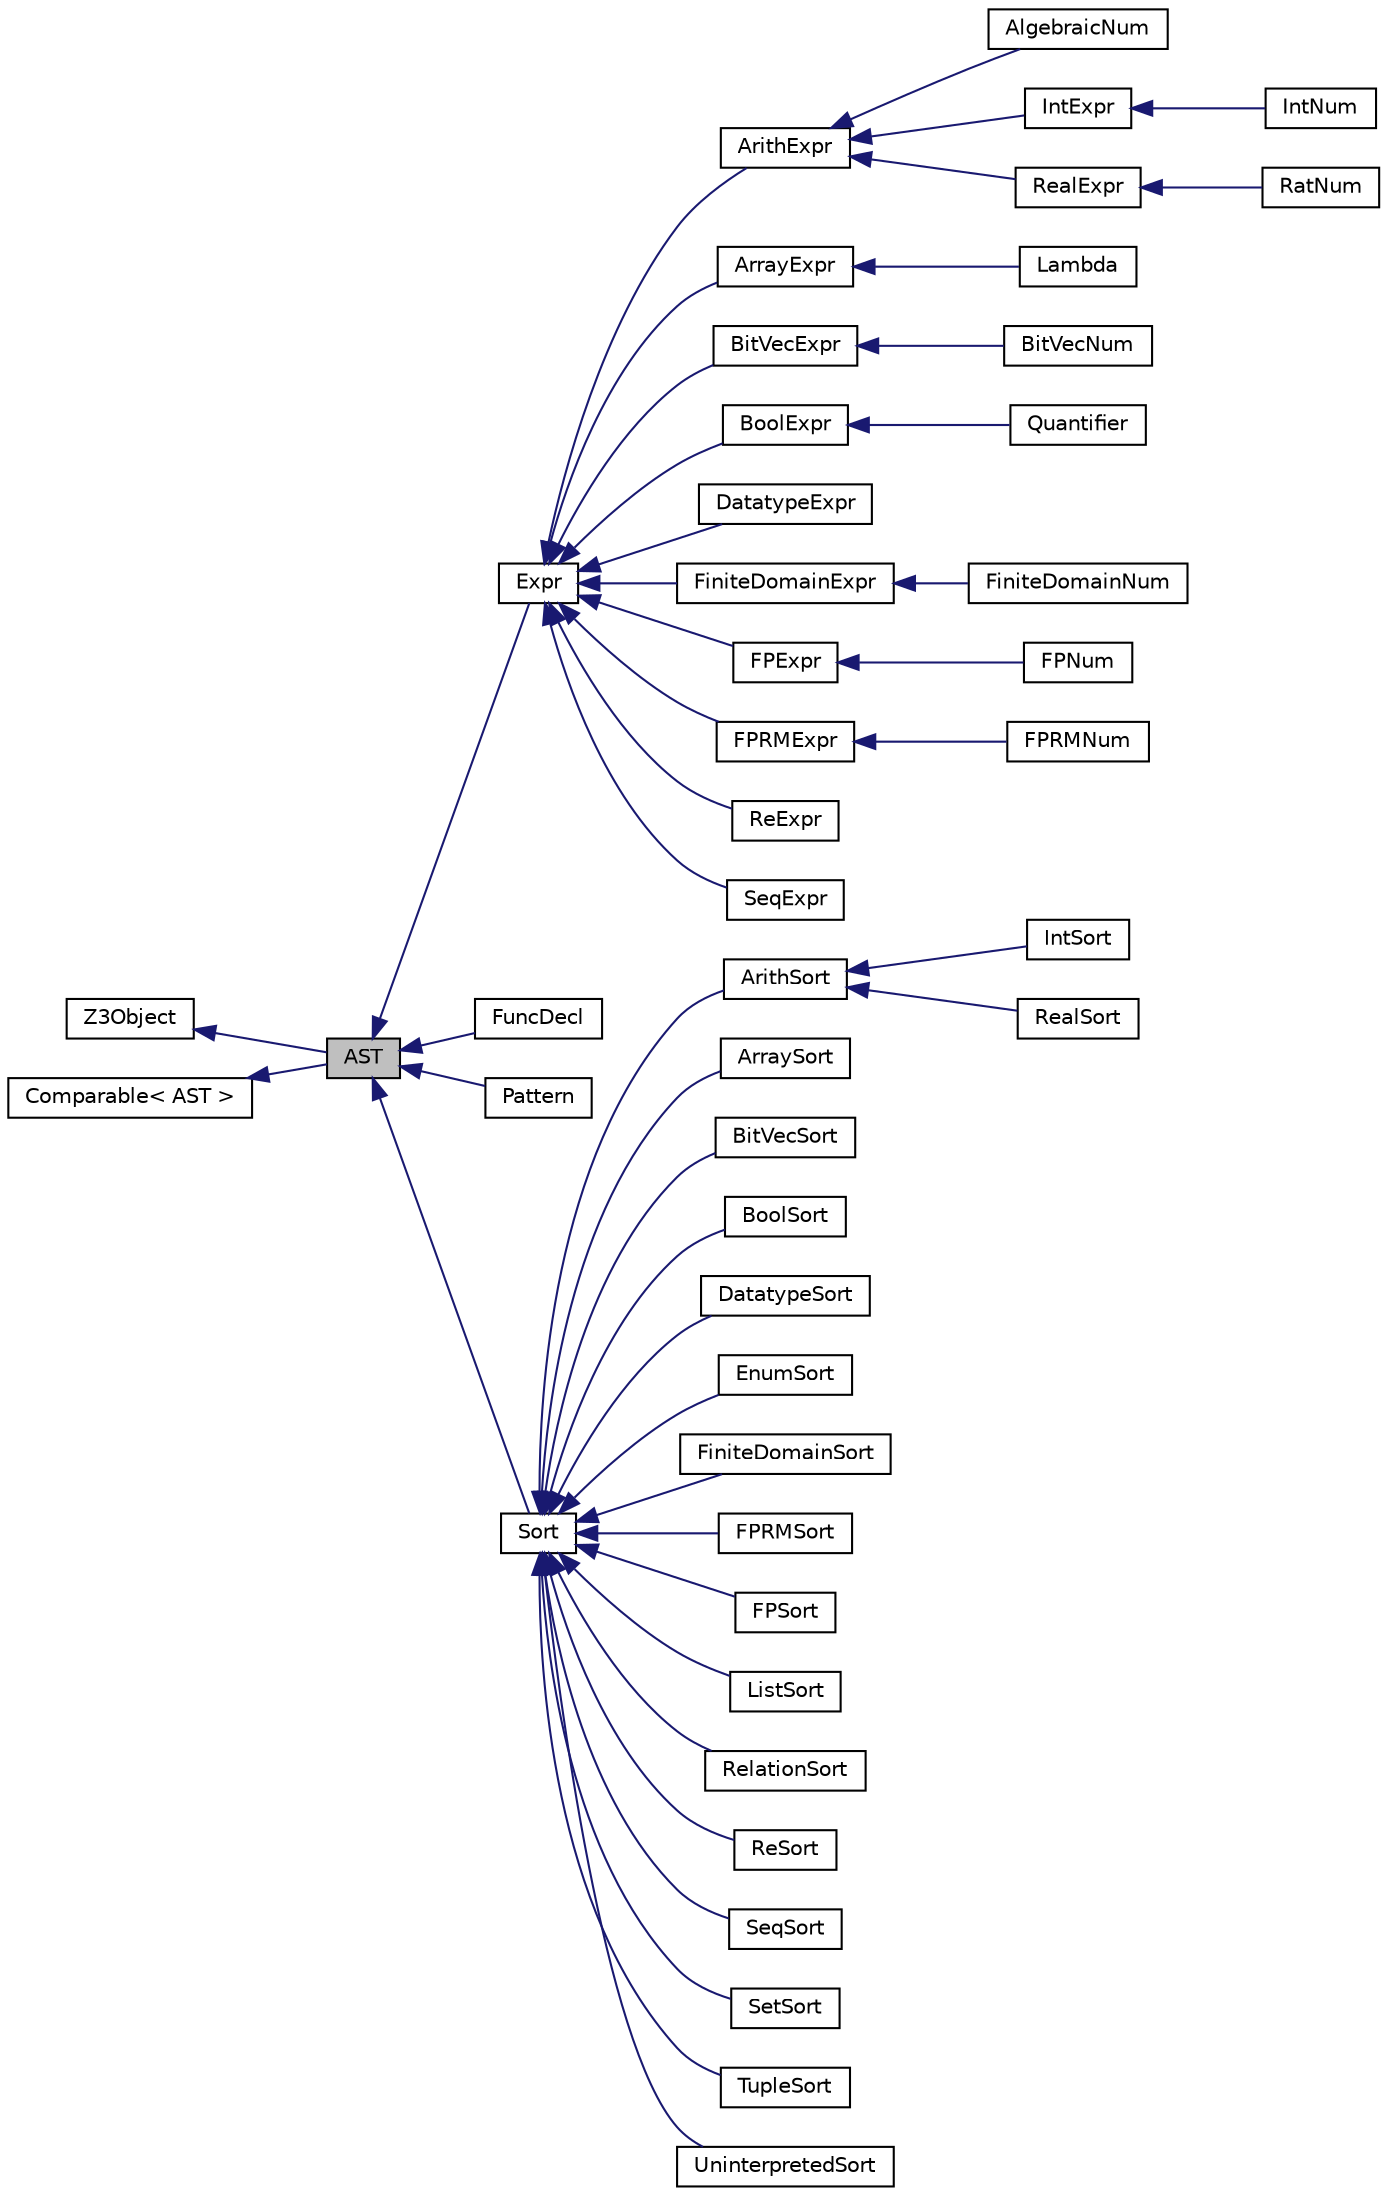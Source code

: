 digraph "AST"
{
  edge [fontname="Helvetica",fontsize="10",labelfontname="Helvetica",labelfontsize="10"];
  node [fontname="Helvetica",fontsize="10",shape=record];
  rankdir="LR";
  Node0 [label="AST",height=0.2,width=0.4,color="black", fillcolor="grey75", style="filled", fontcolor="black"];
  Node1 -> Node0 [dir="back",color="midnightblue",fontsize="10",style="solid",fontname="Helvetica"];
  Node1 [label="Z3Object",height=0.2,width=0.4,color="black", fillcolor="white", style="filled",URL="$classcom_1_1microsoft_1_1z3_1_1_z3_object.html"];
  Node2 -> Node0 [dir="back",color="midnightblue",fontsize="10",style="solid",fontname="Helvetica"];
  Node2 [label="Comparable\< AST \>",height=0.2,width=0.4,color="black", fillcolor="white", style="filled",URL="$class_comparable.html"];
  Node0 -> Node3 [dir="back",color="midnightblue",fontsize="10",style="solid",fontname="Helvetica"];
  Node3 [label="Expr",height=0.2,width=0.4,color="black", fillcolor="white", style="filled",URL="$classcom_1_1microsoft_1_1z3_1_1_expr.html"];
  Node3 -> Node4 [dir="back",color="midnightblue",fontsize="10",style="solid",fontname="Helvetica"];
  Node4 [label="ArithExpr",height=0.2,width=0.4,color="black", fillcolor="white", style="filled",URL="$classcom_1_1microsoft_1_1z3_1_1_arith_expr.html"];
  Node4 -> Node5 [dir="back",color="midnightblue",fontsize="10",style="solid",fontname="Helvetica"];
  Node5 [label="AlgebraicNum",height=0.2,width=0.4,color="black", fillcolor="white", style="filled",URL="$classcom_1_1microsoft_1_1z3_1_1_algebraic_num.html"];
  Node4 -> Node6 [dir="back",color="midnightblue",fontsize="10",style="solid",fontname="Helvetica"];
  Node6 [label="IntExpr",height=0.2,width=0.4,color="black", fillcolor="white", style="filled",URL="$classcom_1_1microsoft_1_1z3_1_1_int_expr.html"];
  Node6 -> Node7 [dir="back",color="midnightblue",fontsize="10",style="solid",fontname="Helvetica"];
  Node7 [label="IntNum",height=0.2,width=0.4,color="black", fillcolor="white", style="filled",URL="$classcom_1_1microsoft_1_1z3_1_1_int_num.html"];
  Node4 -> Node8 [dir="back",color="midnightblue",fontsize="10",style="solid",fontname="Helvetica"];
  Node8 [label="RealExpr",height=0.2,width=0.4,color="black", fillcolor="white", style="filled",URL="$classcom_1_1microsoft_1_1z3_1_1_real_expr.html"];
  Node8 -> Node9 [dir="back",color="midnightblue",fontsize="10",style="solid",fontname="Helvetica"];
  Node9 [label="RatNum",height=0.2,width=0.4,color="black", fillcolor="white", style="filled",URL="$classcom_1_1microsoft_1_1z3_1_1_rat_num.html"];
  Node3 -> Node10 [dir="back",color="midnightblue",fontsize="10",style="solid",fontname="Helvetica"];
  Node10 [label="ArrayExpr",height=0.2,width=0.4,color="black", fillcolor="white", style="filled",URL="$classcom_1_1microsoft_1_1z3_1_1_array_expr.html"];
  Node10 -> Node11 [dir="back",color="midnightblue",fontsize="10",style="solid",fontname="Helvetica"];
  Node11 [label="Lambda",height=0.2,width=0.4,color="black", fillcolor="white", style="filled",URL="$classcom_1_1microsoft_1_1z3_1_1_lambda.html"];
  Node3 -> Node12 [dir="back",color="midnightblue",fontsize="10",style="solid",fontname="Helvetica"];
  Node12 [label="BitVecExpr",height=0.2,width=0.4,color="black", fillcolor="white", style="filled",URL="$classcom_1_1microsoft_1_1z3_1_1_bit_vec_expr.html"];
  Node12 -> Node13 [dir="back",color="midnightblue",fontsize="10",style="solid",fontname="Helvetica"];
  Node13 [label="BitVecNum",height=0.2,width=0.4,color="black", fillcolor="white", style="filled",URL="$classcom_1_1microsoft_1_1z3_1_1_bit_vec_num.html"];
  Node3 -> Node14 [dir="back",color="midnightblue",fontsize="10",style="solid",fontname="Helvetica"];
  Node14 [label="BoolExpr",height=0.2,width=0.4,color="black", fillcolor="white", style="filled",URL="$classcom_1_1microsoft_1_1z3_1_1_bool_expr.html"];
  Node14 -> Node15 [dir="back",color="midnightblue",fontsize="10",style="solid",fontname="Helvetica"];
  Node15 [label="Quantifier",height=0.2,width=0.4,color="black", fillcolor="white", style="filled",URL="$classcom_1_1microsoft_1_1z3_1_1_quantifier.html"];
  Node3 -> Node16 [dir="back",color="midnightblue",fontsize="10",style="solid",fontname="Helvetica"];
  Node16 [label="DatatypeExpr",height=0.2,width=0.4,color="black", fillcolor="white", style="filled",URL="$classcom_1_1microsoft_1_1z3_1_1_datatype_expr.html"];
  Node3 -> Node17 [dir="back",color="midnightblue",fontsize="10",style="solid",fontname="Helvetica"];
  Node17 [label="FiniteDomainExpr",height=0.2,width=0.4,color="black", fillcolor="white", style="filled",URL="$classcom_1_1microsoft_1_1z3_1_1_finite_domain_expr.html"];
  Node17 -> Node18 [dir="back",color="midnightblue",fontsize="10",style="solid",fontname="Helvetica"];
  Node18 [label="FiniteDomainNum",height=0.2,width=0.4,color="black", fillcolor="white", style="filled",URL="$classcom_1_1microsoft_1_1z3_1_1_finite_domain_num.html"];
  Node3 -> Node19 [dir="back",color="midnightblue",fontsize="10",style="solid",fontname="Helvetica"];
  Node19 [label="FPExpr",height=0.2,width=0.4,color="black", fillcolor="white", style="filled",URL="$classcom_1_1microsoft_1_1z3_1_1_f_p_expr.html"];
  Node19 -> Node20 [dir="back",color="midnightblue",fontsize="10",style="solid",fontname="Helvetica"];
  Node20 [label="FPNum",height=0.2,width=0.4,color="black", fillcolor="white", style="filled",URL="$classcom_1_1microsoft_1_1z3_1_1_f_p_num.html"];
  Node3 -> Node21 [dir="back",color="midnightblue",fontsize="10",style="solid",fontname="Helvetica"];
  Node21 [label="FPRMExpr",height=0.2,width=0.4,color="black", fillcolor="white", style="filled",URL="$classcom_1_1microsoft_1_1z3_1_1_f_p_r_m_expr.html"];
  Node21 -> Node22 [dir="back",color="midnightblue",fontsize="10",style="solid",fontname="Helvetica"];
  Node22 [label="FPRMNum",height=0.2,width=0.4,color="black", fillcolor="white", style="filled",URL="$classcom_1_1microsoft_1_1z3_1_1_f_p_r_m_num.html"];
  Node3 -> Node23 [dir="back",color="midnightblue",fontsize="10",style="solid",fontname="Helvetica"];
  Node23 [label="ReExpr",height=0.2,width=0.4,color="black", fillcolor="white", style="filled",URL="$classcom_1_1microsoft_1_1z3_1_1_re_expr.html"];
  Node3 -> Node24 [dir="back",color="midnightblue",fontsize="10",style="solid",fontname="Helvetica"];
  Node24 [label="SeqExpr",height=0.2,width=0.4,color="black", fillcolor="white", style="filled",URL="$classcom_1_1microsoft_1_1z3_1_1_seq_expr.html"];
  Node0 -> Node25 [dir="back",color="midnightblue",fontsize="10",style="solid",fontname="Helvetica"];
  Node25 [label="FuncDecl",height=0.2,width=0.4,color="black", fillcolor="white", style="filled",URL="$classcom_1_1microsoft_1_1z3_1_1_func_decl.html"];
  Node0 -> Node26 [dir="back",color="midnightblue",fontsize="10",style="solid",fontname="Helvetica"];
  Node26 [label="Pattern",height=0.2,width=0.4,color="black", fillcolor="white", style="filled",URL="$classcom_1_1microsoft_1_1z3_1_1_pattern.html"];
  Node0 -> Node27 [dir="back",color="midnightblue",fontsize="10",style="solid",fontname="Helvetica"];
  Node27 [label="Sort",height=0.2,width=0.4,color="black", fillcolor="white", style="filled",URL="$classcom_1_1microsoft_1_1z3_1_1_sort.html"];
  Node27 -> Node28 [dir="back",color="midnightblue",fontsize="10",style="solid",fontname="Helvetica"];
  Node28 [label="ArithSort",height=0.2,width=0.4,color="black", fillcolor="white", style="filled",URL="$classcom_1_1microsoft_1_1z3_1_1_arith_sort.html"];
  Node28 -> Node29 [dir="back",color="midnightblue",fontsize="10",style="solid",fontname="Helvetica"];
  Node29 [label="IntSort",height=0.2,width=0.4,color="black", fillcolor="white", style="filled",URL="$classcom_1_1microsoft_1_1z3_1_1_int_sort.html"];
  Node28 -> Node30 [dir="back",color="midnightblue",fontsize="10",style="solid",fontname="Helvetica"];
  Node30 [label="RealSort",height=0.2,width=0.4,color="black", fillcolor="white", style="filled",URL="$classcom_1_1microsoft_1_1z3_1_1_real_sort.html"];
  Node27 -> Node31 [dir="back",color="midnightblue",fontsize="10",style="solid",fontname="Helvetica"];
  Node31 [label="ArraySort",height=0.2,width=0.4,color="black", fillcolor="white", style="filled",URL="$classcom_1_1microsoft_1_1z3_1_1_array_sort.html"];
  Node27 -> Node32 [dir="back",color="midnightblue",fontsize="10",style="solid",fontname="Helvetica"];
  Node32 [label="BitVecSort",height=0.2,width=0.4,color="black", fillcolor="white", style="filled",URL="$classcom_1_1microsoft_1_1z3_1_1_bit_vec_sort.html"];
  Node27 -> Node33 [dir="back",color="midnightblue",fontsize="10",style="solid",fontname="Helvetica"];
  Node33 [label="BoolSort",height=0.2,width=0.4,color="black", fillcolor="white", style="filled",URL="$classcom_1_1microsoft_1_1z3_1_1_bool_sort.html"];
  Node27 -> Node34 [dir="back",color="midnightblue",fontsize="10",style="solid",fontname="Helvetica"];
  Node34 [label="DatatypeSort",height=0.2,width=0.4,color="black", fillcolor="white", style="filled",URL="$classcom_1_1microsoft_1_1z3_1_1_datatype_sort.html"];
  Node27 -> Node35 [dir="back",color="midnightblue",fontsize="10",style="solid",fontname="Helvetica"];
  Node35 [label="EnumSort",height=0.2,width=0.4,color="black", fillcolor="white", style="filled",URL="$classcom_1_1microsoft_1_1z3_1_1_enum_sort.html"];
  Node27 -> Node36 [dir="back",color="midnightblue",fontsize="10",style="solid",fontname="Helvetica"];
  Node36 [label="FiniteDomainSort",height=0.2,width=0.4,color="black", fillcolor="white", style="filled",URL="$classcom_1_1microsoft_1_1z3_1_1_finite_domain_sort.html"];
  Node27 -> Node37 [dir="back",color="midnightblue",fontsize="10",style="solid",fontname="Helvetica"];
  Node37 [label="FPRMSort",height=0.2,width=0.4,color="black", fillcolor="white", style="filled",URL="$classcom_1_1microsoft_1_1z3_1_1_f_p_r_m_sort.html"];
  Node27 -> Node38 [dir="back",color="midnightblue",fontsize="10",style="solid",fontname="Helvetica"];
  Node38 [label="FPSort",height=0.2,width=0.4,color="black", fillcolor="white", style="filled",URL="$classcom_1_1microsoft_1_1z3_1_1_f_p_sort.html"];
  Node27 -> Node39 [dir="back",color="midnightblue",fontsize="10",style="solid",fontname="Helvetica"];
  Node39 [label="ListSort",height=0.2,width=0.4,color="black", fillcolor="white", style="filled",URL="$classcom_1_1microsoft_1_1z3_1_1_list_sort.html"];
  Node27 -> Node40 [dir="back",color="midnightblue",fontsize="10",style="solid",fontname="Helvetica"];
  Node40 [label="RelationSort",height=0.2,width=0.4,color="black", fillcolor="white", style="filled",URL="$classcom_1_1microsoft_1_1z3_1_1_relation_sort.html"];
  Node27 -> Node41 [dir="back",color="midnightblue",fontsize="10",style="solid",fontname="Helvetica"];
  Node41 [label="ReSort",height=0.2,width=0.4,color="black", fillcolor="white", style="filled",URL="$classcom_1_1microsoft_1_1z3_1_1_re_sort.html"];
  Node27 -> Node42 [dir="back",color="midnightblue",fontsize="10",style="solid",fontname="Helvetica"];
  Node42 [label="SeqSort",height=0.2,width=0.4,color="black", fillcolor="white", style="filled",URL="$classcom_1_1microsoft_1_1z3_1_1_seq_sort.html"];
  Node27 -> Node43 [dir="back",color="midnightblue",fontsize="10",style="solid",fontname="Helvetica"];
  Node43 [label="SetSort",height=0.2,width=0.4,color="black", fillcolor="white", style="filled",URL="$classcom_1_1microsoft_1_1z3_1_1_set_sort.html"];
  Node27 -> Node44 [dir="back",color="midnightblue",fontsize="10",style="solid",fontname="Helvetica"];
  Node44 [label="TupleSort",height=0.2,width=0.4,color="black", fillcolor="white", style="filled",URL="$classcom_1_1microsoft_1_1z3_1_1_tuple_sort.html"];
  Node27 -> Node45 [dir="back",color="midnightblue",fontsize="10",style="solid",fontname="Helvetica"];
  Node45 [label="UninterpretedSort",height=0.2,width=0.4,color="black", fillcolor="white", style="filled",URL="$classcom_1_1microsoft_1_1z3_1_1_uninterpreted_sort.html"];
}
